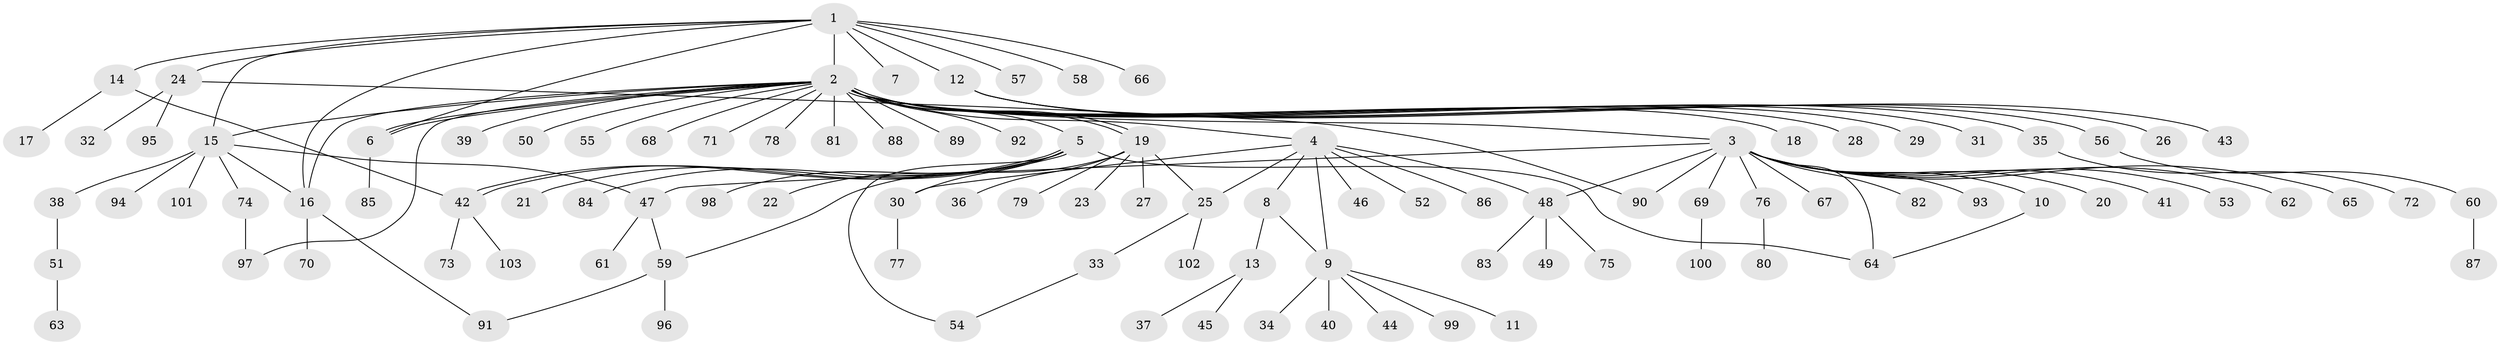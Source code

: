 // Generated by graph-tools (version 1.1) at 2025/01/03/09/25 03:01:52]
// undirected, 103 vertices, 122 edges
graph export_dot {
graph [start="1"]
  node [color=gray90,style=filled];
  1;
  2;
  3;
  4;
  5;
  6;
  7;
  8;
  9;
  10;
  11;
  12;
  13;
  14;
  15;
  16;
  17;
  18;
  19;
  20;
  21;
  22;
  23;
  24;
  25;
  26;
  27;
  28;
  29;
  30;
  31;
  32;
  33;
  34;
  35;
  36;
  37;
  38;
  39;
  40;
  41;
  42;
  43;
  44;
  45;
  46;
  47;
  48;
  49;
  50;
  51;
  52;
  53;
  54;
  55;
  56;
  57;
  58;
  59;
  60;
  61;
  62;
  63;
  64;
  65;
  66;
  67;
  68;
  69;
  70;
  71;
  72;
  73;
  74;
  75;
  76;
  77;
  78;
  79;
  80;
  81;
  82;
  83;
  84;
  85;
  86;
  87;
  88;
  89;
  90;
  91;
  92;
  93;
  94;
  95;
  96;
  97;
  98;
  99;
  100;
  101;
  102;
  103;
  1 -- 2;
  1 -- 6;
  1 -- 7;
  1 -- 12;
  1 -- 14;
  1 -- 15;
  1 -- 16;
  1 -- 24;
  1 -- 57;
  1 -- 58;
  1 -- 66;
  2 -- 3;
  2 -- 4;
  2 -- 5;
  2 -- 6;
  2 -- 6;
  2 -- 15;
  2 -- 16;
  2 -- 18;
  2 -- 19;
  2 -- 19;
  2 -- 28;
  2 -- 29;
  2 -- 31;
  2 -- 35;
  2 -- 39;
  2 -- 50;
  2 -- 55;
  2 -- 68;
  2 -- 71;
  2 -- 78;
  2 -- 81;
  2 -- 88;
  2 -- 89;
  2 -- 92;
  2 -- 97;
  3 -- 10;
  3 -- 20;
  3 -- 41;
  3 -- 47;
  3 -- 48;
  3 -- 53;
  3 -- 62;
  3 -- 64;
  3 -- 65;
  3 -- 67;
  3 -- 69;
  3 -- 76;
  3 -- 82;
  3 -- 90;
  3 -- 93;
  4 -- 8;
  4 -- 9;
  4 -- 25;
  4 -- 30;
  4 -- 46;
  4 -- 48;
  4 -- 52;
  4 -- 86;
  5 -- 21;
  5 -- 22;
  5 -- 30;
  5 -- 42;
  5 -- 42;
  5 -- 54;
  5 -- 64;
  5 -- 84;
  5 -- 98;
  6 -- 85;
  8 -- 9;
  8 -- 13;
  9 -- 11;
  9 -- 34;
  9 -- 40;
  9 -- 44;
  9 -- 99;
  10 -- 64;
  12 -- 26;
  12 -- 43;
  12 -- 56;
  13 -- 37;
  13 -- 45;
  14 -- 17;
  14 -- 42;
  15 -- 16;
  15 -- 38;
  15 -- 47;
  15 -- 74;
  15 -- 94;
  15 -- 101;
  16 -- 70;
  16 -- 91;
  19 -- 23;
  19 -- 25;
  19 -- 27;
  19 -- 36;
  19 -- 59;
  19 -- 79;
  24 -- 32;
  24 -- 90;
  24 -- 95;
  25 -- 33;
  25 -- 102;
  30 -- 77;
  33 -- 54;
  35 -- 72;
  38 -- 51;
  42 -- 73;
  42 -- 103;
  47 -- 59;
  47 -- 61;
  48 -- 49;
  48 -- 75;
  48 -- 83;
  51 -- 63;
  56 -- 60;
  59 -- 91;
  59 -- 96;
  60 -- 87;
  69 -- 100;
  74 -- 97;
  76 -- 80;
}
